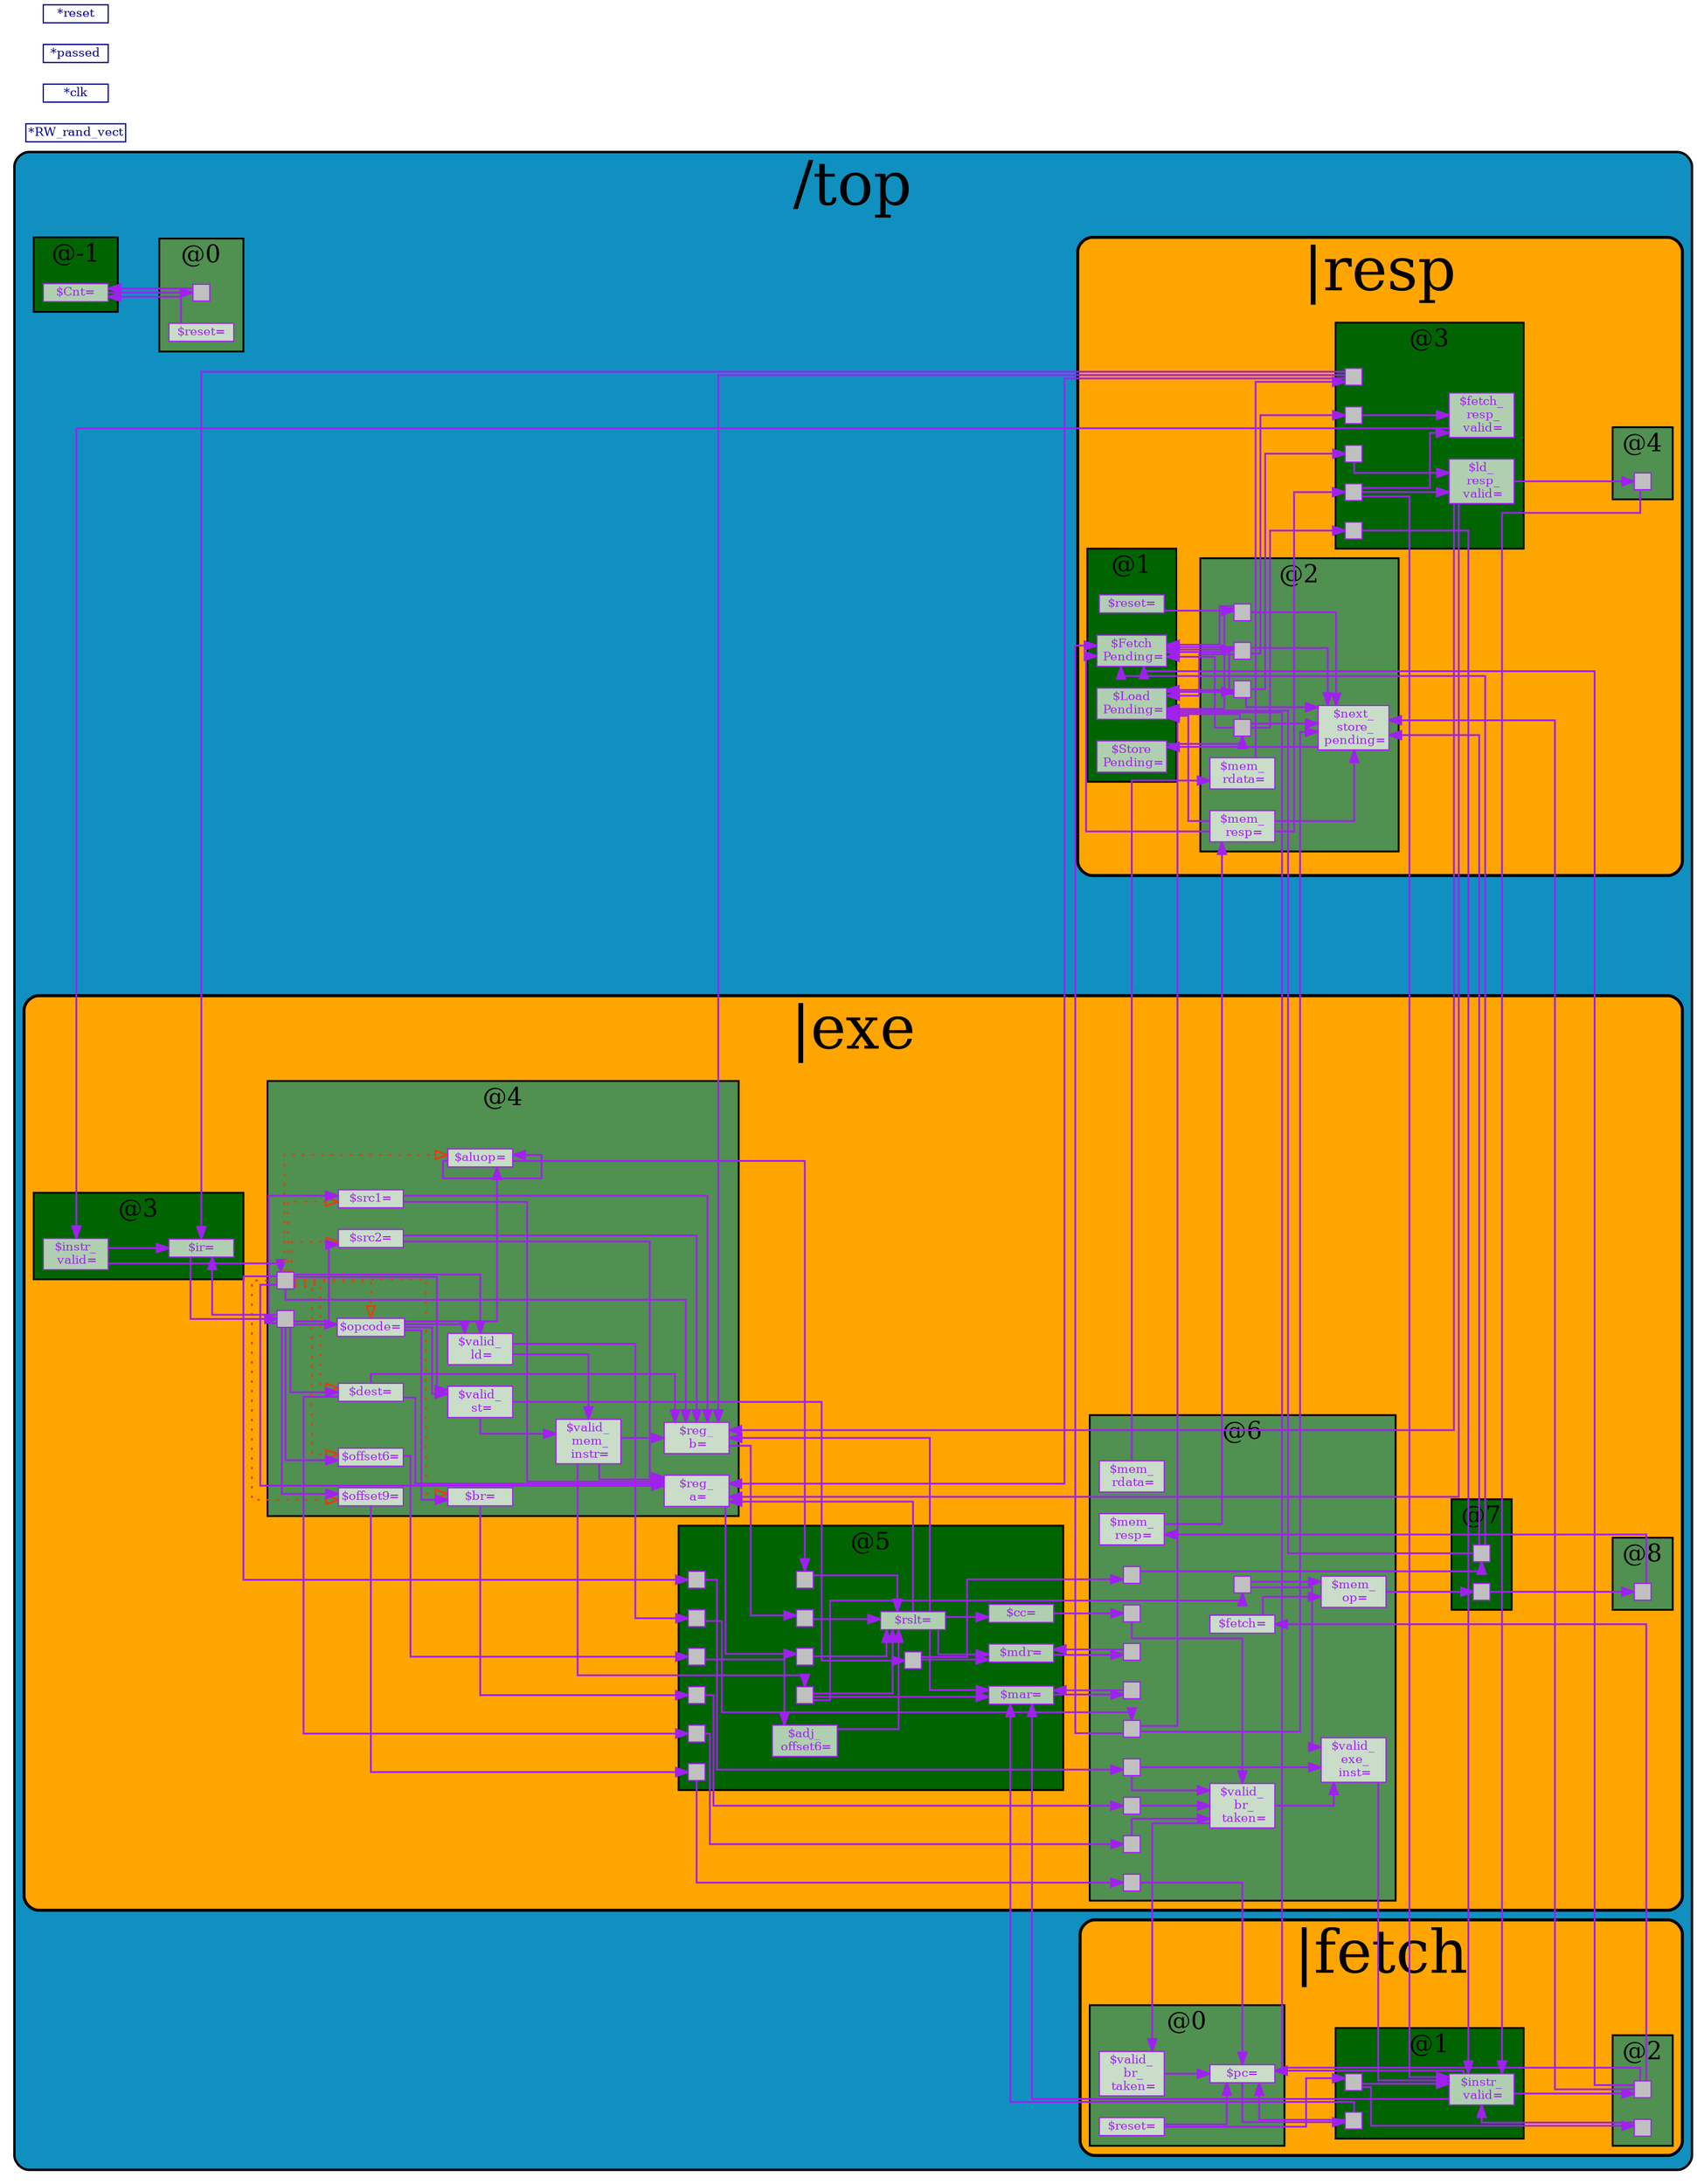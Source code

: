// Generated by SandPiper(TM) 1.9-2018/02/11-beta from Redwood EDA.
// (Installed here: /home/devel/SandPiper_1.9-2018_02_11-beta_distro.)
// Redwood EDA does not claim intellectual property rights to this file and provides no warranty regarding its correctness or quality.


// Transaction Flow Graph:

strict digraph "top.tlv" {
   graph [layout = dot, rankdir = "LR", outputorder = edgesfirst, splines = ortho];
   node [layer = 4, shape = star, height = 0.02, style = filled, fontsize = 10, fontcolor = "purple", color = "purple", fillcolor = "#ffffffb0", penwidth = 1.0, margin = "0.03,0.03"];
   edge [layer = 3, weight = 4, penwidth = 1.5, color = "purple", fontcolor = "#00D000", labelfontcolor = "purple"];
   subgraph "cluster." {
      fillcolor = "#1090c0"
      style = "filled,rounded"
      penwidth = 2.0
      fontsize = 50
      tooltip = "/top"
      id = "id0{logical_entity=#Q##Q#}"
      label = "/top"
      subgraph "cluster.stage-1" {
         "$Cnt@-1" [fillcolor = "#ffffffb0", shape = box, label = "$Cnt=", id = "id1{logical_entity=#Q#$Cnt#Q#}", tooltip = "$Cnt[15:0] <= $reset ? 16'b0 :
                               $Cnt + 16'b1;"];
      }
      subgraph "cluster.stage0" {
         "$Cnt@0" [label = "", shape = box, fixedsize = true, width = 0.2, height = 0.2, penwidth = 1.0, shape = box, fillcolor = grey];
      }
      subgraph "cluster.stage0" {
         "$reset@0" [fillcolor = "#ffffffb0", shape = box, label = "$reset=", id = "id5{logical_entity=#Q#$reset#Q#}", tooltip = "$reset = *reset;"];
      }
      subgraph "cluster.stage-1" {
         style = "filled"
         fontsize = 20
         penwidth = 1.5
         label = "@-1"
         id = "id6{logical_entity=#Q#|none@-2#Q#}"
         tooltip = "@-1"
         fillcolor = "darkgreen"
      }
      subgraph "cluster.stage0" {
         style = "filled"
         fontsize = 20
         penwidth = 1.5
         label = "@0"
         id = "id7{logical_entity=#Q#|none@0#Q#}"
         tooltip = "@0"
         fillcolor = "#509050"
      }
      subgraph "cluster.|exe" {
         fillcolor = "orange"
         style = "filled,rounded"
         penwidth = 2.5
         fontsize = 50
         tooltip = "|exe"
         id = "id8{logical_entity=#Q#|exe#Q#}"
         label = "|exe"
         subgraph "cluster.stage5" {
            "|exe$adj_offset6@5" [fillcolor = "#ffffffb0", shape = box, label = "$adj_\n offset6=", id = "id9{logical_entity=#Q#|exe$adj_offset6#Q#}", tooltip = "$adj_offset6[15:0] = {{10{$offset6[5]}}, $offset6};"];
         }
         subgraph "cluster.stage4" {
            "|exe$aluop@4" [fillcolor = "#ffffffb0", shape = box, label = "$aluop=", id = "id12{logical_entity=#Q#|exe$aluop#Q#}", tooltip = "\\always_comb
               casez($opcode)
                  op_add:  $$aluop[3:0] = alu_add;
                  op_and:  $aluop = alu_and;
                  op_not:  $aluop = alu_not;
                  default: $aluop = 'x;
               endcase"];
         }
         subgraph "cluster.stage5" {
            "|exe$aluop@5" [label = "", shape = box, fixedsize = true, width = 0.2, height = 0.2, penwidth = 1.0, shape = box, fillcolor = grey];
         }
         subgraph "cluster.stage4" {
            "|exe$br@4" [fillcolor = "#ffffffb0", shape = box, label = "$br=", id = "id19{logical_entity=#Q#|exe$br#Q#}", tooltip = "$br = $opcode == op_br;"];
         }
         subgraph "cluster.stage5" {
            "|exe$br@5" [label = "", shape = box, fixedsize = true, width = 0.2, height = 0.2, penwidth = 1.0, shape = box, fillcolor = grey];
         }
         subgraph "cluster.stage6" {
            "|exe$br@6" [label = "", shape = box, fixedsize = true, width = 0.2, height = 0.2, penwidth = 1.0, shape = box, fillcolor = grey];
         }
         subgraph "cluster.stage5" {
            "|exe$cc@5" [fillcolor = "#ffffffb0", shape = box, label = "$cc=", id = "id24{logical_entity=#Q#|exe$cc#Q#}", tooltip = "$cc[2:0] = {$rslt[15], $rslt == 16'b0, | $rslt[14:0]};"];
         }
         subgraph "cluster.stage6" {
            "|exe$cc@6" [label = "", shape = box, fixedsize = true, width = 0.2, height = 0.2, penwidth = 1.0, shape = box, fillcolor = grey];
         }
         subgraph "cluster.stage4" {
            "|exe$dest@4" [fillcolor = "#ffffffb0", shape = box, label = "$dest=", id = "id29{logical_entity=#Q#|exe$dest#Q#}", tooltip = "$dest[2:0]    = $ir[11:9];"];
         }
         subgraph "cluster.stage5" {
            "|exe$dest@5" [label = "", shape = box, fixedsize = true, width = 0.2, height = 0.2, penwidth = 1.0, shape = box, fillcolor = grey];
         }
         subgraph "cluster.stage6" {
            "|exe$dest@6" [label = "", shape = box, fixedsize = true, width = 0.2, height = 0.2, penwidth = 1.0, shape = box, fillcolor = grey];
         }
         subgraph "cluster.stage6" {
            "|exe$fetch@6" [fillcolor = "#ffffffb0", shape = box, label = "$fetch=", id = "id34{logical_entity=#Q#|exe$fetch#Q#}", tooltip = "$fetch = /top|fetch<<4$instr_valid;"];
         }
         subgraph "cluster.stage3" {
            "|exe$instr_valid@3" [fillcolor = "#ffffffb0", shape = box, label = "$instr_\n valid=", id = "id36{logical_entity=#Q#|exe$instr_valid#Q#}", tooltip = "$instr_valid      = /top|resp<>0$fetch_resp_valid;"];
         }
         subgraph "cluster.stage4" {
            "|exe$instr_valid@4" [label = "", shape = box, fixedsize = true, width = 0.2, height = 0.2, penwidth = 1.0, shape = box, fillcolor = grey];
         }
         subgraph "cluster.stage5" {
            "|exe$instr_valid@5" [label = "", shape = box, fixedsize = true, width = 0.2, height = 0.2, penwidth = 1.0, shape = box, fillcolor = grey];
         }
         subgraph "cluster.stage6" {
            "|exe$instr_valid@6" [label = "", shape = box, fixedsize = true, width = 0.2, height = 0.2, penwidth = 1.0, shape = box, fillcolor = grey];
         }
         subgraph "cluster.stage3" {
            "|exe$ir@3" [fillcolor = "#ffffffb0", shape = box, label = "$ir=", id = "id41{logical_entity=#Q#|exe$ir#Q#}", tooltip = "$ir[15:0] = $instr_valid ? /top|resp<>0$mem_rdata :
                                    $RETAIN;"];
         }
         subgraph "cluster.stage4" {
            "|exe$ir@4" [label = "", shape = box, fixedsize = true, width = 0.2, height = 0.2, penwidth = 1.0, shape = box, fillcolor = grey];
         }
         subgraph "cluster.stage5" {
            "|exe$mar@5" [fillcolor = "#ffffffb0", shape = box, label = "$mar=", id = "id46{logical_entity=#Q#|exe$mar#Q#}", tooltip = "$mar[15:0] =
            $valid_mem_instr          ? $rslt :             // ld/st
            /top|fetch<<4$instr_valid ? /top|fetch<<4$pc :  // instruction load
                                        $RETAIN;"];
         }
         subgraph "cluster.stage6" {
            "|exe$mar@6" [label = "", shape = box, fixedsize = true, width = 0.2, height = 0.2, penwidth = 1.0, shape = box, fillcolor = grey];
         }
         subgraph "cluster.stage5" {
            "|exe$mdr@5" [fillcolor = "#ffffffb0", shape = box, label = "$mdr=", id = "id53{logical_entity=#Q#|exe$mdr#Q#}", tooltip = "$mdr[15:0] =
            $valid_st     ? $rslt :     // st
                            $RETAIN;"];
         }
         subgraph "cluster.stage6" {
            "|exe$mdr@6" [label = "", shape = box, fixedsize = true, width = 0.2, height = 0.2, penwidth = 1.0, shape = box, fillcolor = grey];
         }
         subgraph "cluster.stage6" {
            "|exe$mem_op@6" [fillcolor = "#ffffffb0", shape = box, label = "$mem_\n op=", id = "id58{logical_entity=#Q#|exe$mem_op#Q#}", tooltip = "$mem_op = $valid_mem_instr || $fetch;"];
         }
         subgraph "cluster.stage7" {
            "|exe$mem_op@7" [label = "", shape = box, fixedsize = true, width = 0.2, height = 0.2, penwidth = 1.0, shape = box, fillcolor = grey];
         }
         subgraph "cluster.stage8" {
            "|exe$mem_op@8" [label = "", shape = box, fixedsize = true, width = 0.2, height = 0.2, penwidth = 1.0, shape = box, fillcolor = grey];
         }
         subgraph "cluster.stage6" {
            "|exe$mem_rdata@6" [fillcolor = "#ffffffb0", shape = box, label = "$mem_\n rdata=", id = "id63{logical_entity=#Q#|exe$mem_rdata#Q#}", tooltip = "$mem_rdata[15:0] = *RW_rand_vect[(0 + (0)) % 257 +: 16];"];
         }
         subgraph "cluster.stage6" {
            "|exe$mem_resp@6" [fillcolor = "#ffffffb0", shape = box, label = "$mem_\n resp=", id = "id64{logical_entity=#Q#|exe$mem_resp#Q#}", tooltip = "$mem_resp = >>2$mem_op;"];
         }
         subgraph "cluster.stage4" {
            "|exe$offset6@4" [fillcolor = "#ffffffb0", shape = box, label = "$offset6=", id = "id66{logical_entity=#Q#|exe$offset6#Q#}", tooltip = "$offset6[5:0] = $ir[5:0];"];
         }
         subgraph "cluster.stage5" {
            "|exe$offset6@5" [label = "", shape = box, fixedsize = true, width = 0.2, height = 0.2, penwidth = 1.0, shape = box, fillcolor = grey];
         }
         subgraph "cluster.stage4" {
            "|exe$offset9@4" [fillcolor = "#ffffffb0", shape = box, label = "$offset9=", id = "id70{logical_entity=#Q#|exe$offset9#Q#}", tooltip = "$offset9[8:0] = $ir[8:0];"];
         }
         subgraph "cluster.stage5" {
            "|exe$offset9@5" [label = "", shape = box, fixedsize = true, width = 0.2, height = 0.2, penwidth = 1.0, shape = box, fillcolor = grey];
         }
         subgraph "cluster.stage6" {
            "|exe$offset9@6" [label = "", shape = box, fixedsize = true, width = 0.2, height = 0.2, penwidth = 1.0, shape = box, fillcolor = grey];
         }
         subgraph "cluster.stage4" {
            "|exe$opcode@4" [fillcolor = "#ffffffb0", shape = box, label = "$opcode=", id = "id75{logical_entity=#Q#|exe$opcode#Q#}", tooltip = "$opcode[3:0]  = $ir[15:12];"];
         }
         subgraph "cluster.stage4" {
            "|exe$reg_a@4" [fillcolor = "#ffffffb0", shape = box, label = "$reg_\n a=", id = "id78{logical_entity=#Q#|exe$reg_a#Q#}", tooltip = "regfile rf(.clk(*clk),
                    .load(/top|resp<<1$ld_resp_valid),
                    .in(($instr_valid && ! $valid_mem_instr)
                              ? >>1$rslt :
                                /top|resp<<1$mem_rdata),
                    .src_a($src1),
                    .src_b($src2),
                    .dest($dest),
                    .reg_a($$reg_a[15:0]),
                    .reg_b($$reg_b[15:0]));"];
         }
         subgraph "cluster.stage5" {
            "|exe$reg_a@5" [label = "", shape = box, fixedsize = true, width = 0.2, height = 0.2, penwidth = 1.0, shape = box, fillcolor = grey];
         }
         subgraph "cluster.stage4" {
            "|exe$reg_b@4" [fillcolor = "#ffffffb0", shape = box, label = "$reg_\n b=", id = "id88{logical_entity=#Q#|exe$reg_b#Q#}", tooltip = "regfile rf(.clk(*clk),
                    .load(/top|resp<<1$ld_resp_valid),
                    .in(($instr_valid && ! $valid_mem_instr)
                              ? >>1$rslt :
                                /top|resp<<1$mem_rdata),
                    .src_a($src1),
                    .src_b($src2),
                    .dest($dest),
                    .reg_a($$reg_a[15:0]),
                    .reg_b($$reg_b[15:0]));"];
         }
         subgraph "cluster.stage5" {
            "|exe$reg_b@5" [label = "", shape = box, fixedsize = true, width = 0.2, height = 0.2, penwidth = 1.0, shape = box, fillcolor = grey];
         }
         subgraph "cluster.stage5" {
            "|exe$rslt@5" [fillcolor = "#ffffffb0", shape = box, label = "$rslt=", id = "id98{logical_entity=#Q#|exe$rslt#Q#}", tooltip = "alu alu(.aluop($aluop),
                 .a($reg_a),
                 .b($valid_mem_instr ? $adj_offset6 : $reg_b),
                 .f($$rslt[15:0]));"];
         }
         subgraph "cluster.stage4" {
            "|exe$src1@4" [fillcolor = "#ffffffb0", shape = box, label = "$src1=", id = "id104{logical_entity=#Q#|exe$src1#Q#}", tooltip = "$src1[2:0]    = $ir[8:6];"];
         }
         subgraph "cluster.stage4" {
            "|exe$src2@4" [fillcolor = "#ffffffb0", shape = box, label = "$src2=", id = "id107{logical_entity=#Q#|exe$src2#Q#}", tooltip = "$src2[2:0]    = $ir[2:0];"];
         }
         subgraph "cluster.stage6" {
            "|exe$valid_br_taken@6" [fillcolor = "#ffffffb0", shape = box, label = "$valid_\n br_\n taken=", id = "id110{logical_entity=#Q#|exe$valid_br_taken#Q#}", tooltip = "$valid_br_taken = $instr_valid && $br &&
                           $cc == $dest;"];
         }
         subgraph "cluster.stage6" {
            "|exe$valid_exe_inst@6" [fillcolor = "#ffffffb0", shape = box, label = "$valid_\n exe_\n inst=", id = "id115{logical_entity=#Q#|exe$valid_exe_inst#Q#}", tooltip = "$valid_exe_inst = $instr_valid && !($valid_mem_instr || $valid_br_taken);"];
         }
         subgraph "cluster.stage4" {
            "|exe$valid_ld@4" [fillcolor = "#ffffffb0", shape = box, label = "$valid_\n ld=", id = "id119{logical_entity=#Q#|exe$valid_ld#Q#}", tooltip = "$valid_ld = $instr_valid && $opcode == op_ldr;"];
         }
         subgraph "cluster.stage5" {
            "|exe$valid_ld@5" [label = "", shape = box, fixedsize = true, width = 0.2, height = 0.2, penwidth = 1.0, shape = box, fillcolor = grey];
         }
         subgraph "cluster.stage6" {
            "|exe$valid_ld@6" [label = "", shape = box, fixedsize = true, width = 0.2, height = 0.2, penwidth = 1.0, shape = box, fillcolor = grey];
         }
         subgraph "cluster.stage4" {
            "|exe$valid_mem_instr@4" [fillcolor = "#ffffffb0", shape = box, label = "$valid_\n mem_\n instr=", id = "id124{logical_entity=#Q#|exe$valid_mem_instr#Q#}", tooltip = "$valid_mem_instr = $valid_ld || $valid_st;"];
         }
         subgraph "cluster.stage5" {
            "|exe$valid_mem_instr@5" [label = "", shape = box, fixedsize = true, width = 0.2, height = 0.2, penwidth = 1.0, shape = box, fillcolor = grey];
         }
         subgraph "cluster.stage6" {
            "|exe$valid_mem_instr@6" [label = "", shape = box, fixedsize = true, width = 0.2, height = 0.2, penwidth = 1.0, shape = box, fillcolor = grey];
         }
         subgraph "cluster.stage4" {
            "|exe$valid_st@4" [fillcolor = "#ffffffb0", shape = box, label = "$valid_\n st=", id = "id129{logical_entity=#Q#|exe$valid_st#Q#}", tooltip = "$valid_st = $instr_valid && $opcode == op_str;"];
         }
         subgraph "cluster.stage5" {
            "|exe$valid_st@5" [label = "", shape = box, fixedsize = true, width = 0.2, height = 0.2, penwidth = 1.0, shape = box, fillcolor = grey];
         }
         subgraph "cluster.stage6" {
            "|exe$valid_st@6" [label = "", shape = box, fixedsize = true, width = 0.2, height = 0.2, penwidth = 1.0, shape = box, fillcolor = grey];
         }
         subgraph "cluster.stage7" {
            "|exe$valid_st@7" [label = "", shape = box, fixedsize = true, width = 0.2, height = 0.2, penwidth = 1.0, shape = box, fillcolor = grey];
         }
         subgraph "cluster.stage3" {
            style = "filled"
            fontsize = 20
            penwidth = 1.5
            label = "@3"
            id = "id135{logical_entity=#Q#|exe@6#Q#}"
            tooltip = "|exe@3"
            fillcolor = "darkgreen"
         }
         subgraph "cluster.stage4" {
            style = "filled"
            fontsize = 20
            penwidth = 1.5
            label = "@4"
            id = "id136{logical_entity=#Q#|exe@8#Q#}"
            tooltip = "|exe@4"
            fillcolor = "#509050"
         }
         subgraph "cluster.stage5" {
            style = "filled"
            fontsize = 20
            penwidth = 1.5
            label = "@5"
            id = "id137{logical_entity=#Q#|exe@10#Q#}"
            tooltip = "|exe@5"
            fillcolor = "darkgreen"
         }
         subgraph "cluster.stage6" {
            style = "filled"
            fontsize = 20
            penwidth = 1.5
            label = "@6"
            id = "id138{logical_entity=#Q#|exe@12#Q#}"
            tooltip = "|exe@6"
            fillcolor = "#509050"
         }
         subgraph "cluster.stage7" {
            style = "filled"
            fontsize = 20
            penwidth = 1.5
            label = "@7"
            id = "id139{logical_entity=#Q#|exe@14#Q#}"
            tooltip = "|exe@7"
            fillcolor = "darkgreen"
         }
         subgraph "cluster.stage8" {
            style = "filled"
            fontsize = 20
            penwidth = 1.5
            label = "@8"
            id = "id140{logical_entity=#Q#|exe@16#Q#}"
            tooltip = "|exe@8"
            fillcolor = "#509050"
         }
      }
      subgraph "cluster.|fetch" {
         fillcolor = "orange"
         style = "filled,rounded"
         penwidth = 2.5
         fontsize = 50
         tooltip = "|fetch"
         id = "id141{logical_entity=#Q#|fetch#Q#}"
         label = "|fetch"
         subgraph "cluster.stage1" {
            "|fetch$instr_valid@1" [fillcolor = "#ffffffb0", shape = box, label = "$instr_\n valid=", id = "id142{logical_entity=#Q#|fetch$instr_valid#Q#}", tooltip = "$instr_valid =
            // first instruction
            (>>1$reset && ! $reset) ||
            // store
            (/top|resp>>2$mem_resp && /top|resp>>2$StorePending) ||  // /top|resp>>2$st_resp_valid, but better timing.
            // load
            /top|resp>>3$ld_resp_valid ||
            // else (alu, branch not-taken)
            /top|exe>>5$valid_exe_inst;"];
         }
         subgraph "cluster.stage2" {
            "|fetch$instr_valid@2" [label = "", shape = box, fixedsize = true, width = 0.2, height = 0.2, penwidth = 1.0, shape = box, fillcolor = grey];
         }
         subgraph "cluster.stage0" {
            "|fetch$pc@0" [fillcolor = "#ffffffb0", shape = box, label = "$pc=", id = "id150{logical_entity=#Q#|fetch$pc#Q#}", tooltip = "$pc[15:0] =
            $reset ? 16'b0 :
            ($valid_br_taken && >>1$instr_valid)
               ? // Add to PC (increment or branch).
                 >>1$pc +
                    (>>1$instr_valid
                       ? // increment
                         16'd2
                       : // branch
                         {{7{/top|exe>>6$offset9[8]}},  // sign ext
                          /top|exe>>6$offset9})         // branch target
               : $RETAIN;"];
         }
         subgraph "cluster.stage1" {
            "|fetch$pc@1" [label = "", shape = box, fixedsize = true, width = 0.2, height = 0.2, penwidth = 1.0, shape = box, fillcolor = grey];
         }
         subgraph "cluster.stage0" {
            "|fetch$reset@0" [fillcolor = "#ffffffb0", shape = box, label = "$reset=", id = "id160{logical_entity=#Q#|fetch$reset#Q#}", tooltip = "$reset = *reset;"];
         }
         subgraph "cluster.stage1" {
            "|fetch$reset@1" [label = "", shape = box, fixedsize = true, width = 0.2, height = 0.2, penwidth = 1.0, shape = box, fillcolor = grey];
         }
         subgraph "cluster.stage2" {
            "|fetch$reset@2" [label = "", shape = box, fixedsize = true, width = 0.2, height = 0.2, penwidth = 1.0, shape = box, fillcolor = grey];
         }
         subgraph "cluster.stage0" {
            "|fetch$valid_br_taken@0" [fillcolor = "#ffffffb0", shape = box, label = "$valid_\n br_\n taken=", id = "id163{logical_entity=#Q#|fetch$valid_br_taken#Q#}", tooltip = "$valid_br_taken = /top|exe>>6$valid_br_taken;"];
         }
         subgraph "cluster.stage0" {
            style = "filled"
            fontsize = 20
            penwidth = 1.5
            label = "@0"
            id = "id165{logical_entity=#Q#|fetch@0#Q#}"
            tooltip = "|fetch@0"
            fillcolor = "#509050"
         }
         subgraph "cluster.stage1" {
            style = "filled"
            fontsize = 20
            penwidth = 1.5
            label = "@1"
            id = "id166{logical_entity=#Q#|fetch@2#Q#}"
            tooltip = "|fetch@1"
            fillcolor = "darkgreen"
         }
         subgraph "cluster.stage2" {
            style = "filled"
            fontsize = 20
            penwidth = 1.5
            label = "@2"
            id = "id167{logical_entity=#Q#|fetch@4#Q#}"
            tooltip = "|fetch@2"
            fillcolor = "#509050"
         }
      }
      subgraph "cluster.|none" {
         fillcolor = "orange"
         style = "filled,rounded"
         penwidth = 2.5
         fontsize = 50
         tooltip = "|none"
         id = "id168{logical_entity=#Q#|none#Q#}"
         label = "|none"
      }
      subgraph "cluster.|resp" {
         fillcolor = "orange"
         style = "filled,rounded"
         penwidth = 2.5
         fontsize = 50
         tooltip = "|resp"
         id = "id169{logical_entity=#Q#|resp#Q#}"
         label = "|resp"
         subgraph "cluster.stage1" {
            "|resp$FetchPending@1" [fillcolor = "#ffffffb0", shape = box, label = "$Fetch\n Pending=", id = "id170{logical_entity=#Q#|resp$FetchPending#Q#}", tooltip = "{<<1$FetchPending,
          <<1$LoadPending,
          $next_store_pending} =
            $reset || $mem_resp        ? 3'b000 :
            /top|fetch<>0$instr_valid  ? 3'b100 :
            /top|exe>>4$valid_ld       ? 3'b010 :
            /top|exe>>5$valid_st       ? 3'b001 :
                                         {$FetchPending, $LoadPending, $StorePending};"];
         }
         subgraph "cluster.stage2" {
            "|resp$FetchPending@2" [label = "", shape = box, fixedsize = true, width = 0.2, height = 0.2, penwidth = 1.0, shape = box, fillcolor = grey];
         }
         subgraph "cluster.stage3" {
            "|resp$FetchPending@3" [label = "", shape = box, fixedsize = true, width = 0.2, height = 0.2, penwidth = 1.0, shape = box, fillcolor = grey];
         }
         subgraph "cluster.stage1" {
            "|resp$LoadPending@1" [fillcolor = "#ffffffb0", shape = box, label = "$Load\n Pending=", id = "id181{logical_entity=#Q#|resp$LoadPending#Q#}", tooltip = "{<<1$FetchPending,
          <<1$LoadPending,
          $next_store_pending} =
            $reset || $mem_resp        ? 3'b000 :
            /top|fetch<>0$instr_valid  ? 3'b100 :
            /top|exe>>4$valid_ld       ? 3'b010 :
            /top|exe>>5$valid_st       ? 3'b001 :
                                         {$FetchPending, $LoadPending, $StorePending};"];
         }
         subgraph "cluster.stage2" {
            "|resp$LoadPending@2" [label = "", shape = box, fixedsize = true, width = 0.2, height = 0.2, penwidth = 1.0, shape = box, fillcolor = grey];
         }
         subgraph "cluster.stage3" {
            "|resp$LoadPending@3" [label = "", shape = box, fixedsize = true, width = 0.2, height = 0.2, penwidth = 1.0, shape = box, fillcolor = grey];
         }
         subgraph "cluster.stage1" {
            "|resp$StorePending@1" [fillcolor = "#ffffffb0", shape = box, label = "$Store\n Pending=", id = "id192{logical_entity=#Q#|resp$StorePending#Q#}", tooltip = "<<1$StorePending = $next_store_pending;"];
         }
         subgraph "cluster.stage2" {
            "|resp$StorePending@2" [label = "", shape = box, fixedsize = true, width = 0.2, height = 0.2, penwidth = 1.0, shape = box, fillcolor = grey];
         }
         subgraph "cluster.stage3" {
            "|resp$StorePending@3" [label = "", shape = box, fixedsize = true, width = 0.2, height = 0.2, penwidth = 1.0, shape = box, fillcolor = grey];
         }
         subgraph "cluster.stage3" {
            "|resp$fetch_resp_valid@3" [fillcolor = "#ffffffb0", shape = box, label = "$fetch_\n resp_\n valid=", id = "id196{logical_entity=#Q#|resp$fetch_resp_valid#Q#}", tooltip = "$fetch_resp_valid = $mem_resp && $FetchPending;"];
         }
         subgraph "cluster.stage3" {
            "|resp$ld_resp_valid@3" [fillcolor = "#ffffffb0", shape = box, label = "$ld_\n resp_\n valid=", id = "id199{logical_entity=#Q#|resp$ld_resp_valid#Q#}", tooltip = "$ld_resp_valid    = $mem_resp && $LoadPending;"];
         }
         subgraph "cluster.stage4" {
            "|resp$ld_resp_valid@4" [label = "", shape = box, fixedsize = true, width = 0.2, height = 0.2, penwidth = 1.0, shape = box, fillcolor = grey];
         }
         subgraph "cluster.stage2" {
            "|resp$mem_rdata@2" [fillcolor = "#ffffffb0", shape = box, label = "$mem_\n rdata=", id = "id203{logical_entity=#Q#|resp$mem_rdata#Q#}", tooltip = "$mem_rdata[15:0] = /top|exe>>4$mem_rdata;"];
         }
         subgraph "cluster.stage3" {
            "|resp$mem_rdata@3" [label = "", shape = box, fixedsize = true, width = 0.2, height = 0.2, penwidth = 1.0, shape = box, fillcolor = grey];
         }
         subgraph "cluster.stage2" {
            "|resp$mem_resp@2" [fillcolor = "#ffffffb0", shape = box, label = "$mem_\n resp=", id = "id206{logical_entity=#Q#|resp$mem_resp#Q#}", tooltip = "$mem_resp = /top|exe>>4$mem_resp;"];
         }
         subgraph "cluster.stage3" {
            "|resp$mem_resp@3" [label = "", shape = box, fixedsize = true, width = 0.2, height = 0.2, penwidth = 1.0, shape = box, fillcolor = grey];
         }
         subgraph "cluster.stage2" {
            "|resp$next_store_pending@2" [fillcolor = "#ffffffb0", shape = box, label = "$next_\n store_\n pending=", id = "id209{logical_entity=#Q#|resp$next_store_pending#Q#}", tooltip = "{<<1$FetchPending,
          <<1$LoadPending,
          $next_store_pending} =
            $reset || $mem_resp        ? 3'b000 :
            /top|fetch<>0$instr_valid  ? 3'b100 :
            /top|exe>>4$valid_ld       ? 3'b010 :
            /top|exe>>5$valid_st       ? 3'b001 :
                                         {$FetchPending, $LoadPending, $StorePending};"];
         }
         subgraph "cluster.stage1" {
            "|resp$reset@1" [fillcolor = "#ffffffb0", shape = box, label = "$reset=", id = "id218{logical_entity=#Q#|resp$reset#Q#}", tooltip = "$reset = *reset;"];
         }
         subgraph "cluster.stage2" {
            "|resp$reset@2" [label = "", shape = box, fixedsize = true, width = 0.2, height = 0.2, penwidth = 1.0, shape = box, fillcolor = grey];
         }
         subgraph "cluster.stage1" {
            style = "filled"
            fontsize = 20
            penwidth = 1.5
            label = "@1"
            id = "id220{logical_entity=#Q#|resp@2#Q#}"
            tooltip = "|resp@1"
            fillcolor = "darkgreen"
         }
         subgraph "cluster.stage2" {
            style = "filled"
            fontsize = 20
            penwidth = 1.5
            label = "@2"
            id = "id221{logical_entity=#Q#|resp@4#Q#}"
            tooltip = "|resp@2"
            fillcolor = "#509050"
         }
         subgraph "cluster.stage3" {
            style = "filled"
            fontsize = 20
            penwidth = 1.5
            label = "@3"
            id = "id222{logical_entity=#Q#|resp@6#Q#}"
            tooltip = "|resp@3"
            fillcolor = "darkgreen"
         }
         subgraph "cluster.stage4" {
            style = "filled"
            fontsize = 20
            penwidth = 1.5
            label = "@4"
            id = "id223{logical_entity=#Q#|resp@8#Q#}"
            tooltip = "|resp@4"
            fillcolor = "#509050"
         }
      }
   }

"*RW_rand_vect" [shape = box, color = "#00008b", fontcolor = "#00008b", fillcolor = white];
"*clk" [shape = box, color = "#00008b", fontcolor = "#00008b", fillcolor = white];
"*passed" [shape = box, color = "#00008b", fontcolor = "#00008b", fillcolor = white];
"*reset" [shape = box, color = "#00008b", fontcolor = "#00008b", fillcolor = white];

"$Cnt@-1" -> "$Cnt@0" [id = "id2{logical_entity=#Q#$Cnt#Q#}", weight = 10]
"$reset@0" -> "$Cnt@-1" [id = "id3{logical_entity=#Q#$reset#Q#}", weight = 1, tooltip = "$reset"]
"$Cnt@0" -> "$Cnt@-1" [id = "id4{logical_entity=#Q#$Cnt#Q#}", weight = 1, tooltip = "$Cnt"]
"|exe$offset6@5" -> "|exe$adj_offset6@5" [id = "id10{logical_entity=#Q#|exe$offset6#Q#}", weight = 2, tooltip = "|exe$offset6"]
"|exe$offset6@5" -> "|exe$adj_offset6@5" [id = "id11{logical_entity=#Q#|exe$offset6#Q#}", weight = 2, tooltip = "|exe$offset6"]
"|exe$aluop@4" -> "|exe$aluop@5" [id = "id13{logical_entity=#Q#|exe$aluop#Q#}", weight = 10]
"|exe$opcode@4" -> "|exe$aluop@4" [id = "id14{logical_entity=#Q#|exe$opcode#Q#}", weight = 2, tooltip = "|exe$opcode"]
"|exe$aluop@4" -> "|exe$aluop@4" [id = "id15{logical_entity=#Q#|exe$aluop#Q#}", weight = 2, tooltip = "|exe$aluop"]
"|exe$aluop@4" -> "|exe$aluop@4" [id = "id16{logical_entity=#Q#|exe$aluop#Q#}", weight = 2, tooltip = "|exe$aluop"]
"|exe$aluop@4" -> "|exe$aluop@4" [id = "id17{logical_entity=#Q#|exe$aluop#Q#}", weight = 2, tooltip = "|exe$aluop"]
"|exe$instr_valid@4" -> "|exe$aluop@4" [id = "id18{logical_entity=#Q#|exe$instr_valid#Q#}", style = dotted, color = "#E04010", arrowhead = empty, tooltip = "|exe$instr_valid"]
"|exe$br@4" -> "|exe$br@5" [id = "id20{logical_entity=#Q#|exe$br#Q#}", weight = 10]
"|exe$br@5" -> "|exe$br@6" [id = "id21{logical_entity=#Q#|exe$br#Q#}", weight = 10]
"|exe$opcode@4" -> "|exe$br@4" [id = "id22{logical_entity=#Q#|exe$opcode#Q#}", weight = 2, tooltip = "|exe$opcode"]
"|exe$instr_valid@4" -> "|exe$br@4" [id = "id23{logical_entity=#Q#|exe$instr_valid#Q#}", style = dotted, color = "#E04010", arrowhead = empty, tooltip = "|exe$instr_valid"]
"|exe$cc@5" -> "|exe$cc@6" [id = "id25{logical_entity=#Q#|exe$cc#Q#}", weight = 10]
"|exe$rslt@5" -> "|exe$cc@5" [id = "id26{logical_entity=#Q#|exe$rslt#Q#}", weight = 2, tooltip = "|exe$rslt"]
"|exe$rslt@5" -> "|exe$cc@5" [id = "id27{logical_entity=#Q#|exe$rslt#Q#}", weight = 2, tooltip = "|exe$rslt"]
"|exe$rslt@5" -> "|exe$cc@5" [id = "id28{logical_entity=#Q#|exe$rslt#Q#}", weight = 2, tooltip = "|exe$rslt"]
"|exe$dest@4" -> "|exe$dest@5" [id = "id30{logical_entity=#Q#|exe$dest#Q#}", weight = 10]
"|exe$dest@5" -> "|exe$dest@6" [id = "id31{logical_entity=#Q#|exe$dest#Q#}", weight = 10]
"|exe$ir@4" -> "|exe$dest@4" [id = "id32{logical_entity=#Q#|exe$ir#Q#}", weight = 2, tooltip = "|exe$ir"]
"|exe$instr_valid@4" -> "|exe$dest@4" [id = "id33{logical_entity=#Q#|exe$instr_valid#Q#}", style = dotted, color = "#E04010", arrowhead = empty, tooltip = "|exe$instr_valid"]
"|fetch$instr_valid@2" -> "|exe$fetch@6" [id = "id35{logical_entity=#Q#|fetch$instr_valid#Q#}", weight = 1, tooltip = "|fetch$instr_valid<<4"]
"|exe$instr_valid@3" -> "|exe$instr_valid@4" [id = "id37{logical_entity=#Q#|exe$instr_valid#Q#}", weight = 10]
"|exe$instr_valid@4" -> "|exe$instr_valid@5" [id = "id38{logical_entity=#Q#|exe$instr_valid#Q#}", weight = 10]
"|exe$instr_valid@5" -> "|exe$instr_valid@6" [id = "id39{logical_entity=#Q#|exe$instr_valid#Q#}", weight = 10]
"|resp$fetch_resp_valid@3" -> "|exe$instr_valid@3" [id = "id40{logical_entity=#Q#|resp$fetch_resp_valid#Q#}", weight = 1, tooltip = "|resp$fetch_resp_valid<>0"]
"|exe$ir@3" -> "|exe$ir@4" [id = "id42{logical_entity=#Q#|exe$ir#Q#}", weight = 10]
"|exe$instr_valid@3" -> "|exe$ir@3" [id = "id43{logical_entity=#Q#|exe$instr_valid#Q#}", weight = 2, tooltip = "|exe$instr_valid"]
"|resp$mem_rdata@3" -> "|exe$ir@3" [id = "id44{logical_entity=#Q#|resp$mem_rdata#Q#}", weight = 1, tooltip = "|resp$mem_rdata<>0"]
"|exe$ir@4" -> "|exe$ir@3" [id = "id45{logical_entity=#Q#|exe$ir#Q#}", weight = 1, tooltip = "|exe$ir"]
"|exe$mar@5" -> "|exe$mar@6" [id = "id47{logical_entity=#Q#|exe$mar#Q#}", weight = 10]
"|exe$valid_mem_instr@5" -> "|exe$mar@5" [id = "id48{logical_entity=#Q#|exe$valid_mem_instr#Q#}", weight = 2, tooltip = "|exe$valid_mem_instr"]
"|exe$rslt@5" -> "|exe$mar@5" [id = "id49{logical_entity=#Q#|exe$rslt#Q#}", weight = 2, tooltip = "|exe$rslt"]
"|fetch$instr_valid@1" -> "|exe$mar@5" [id = "id50{logical_entity=#Q#|fetch$instr_valid#Q#}", weight = 1, tooltip = "|fetch$instr_valid<<4"]
"|fetch$pc@1" -> "|exe$mar@5" [id = "id51{logical_entity=#Q#|fetch$pc#Q#}", weight = 1, tooltip = "|fetch$pc<<4"]
"|exe$mar@6" -> "|exe$mar@5" [id = "id52{logical_entity=#Q#|exe$mar#Q#}", weight = 1, tooltip = "|exe$mar"]
"|exe$mdr@5" -> "|exe$mdr@6" [id = "id54{logical_entity=#Q#|exe$mdr#Q#}", weight = 10]
"|exe$valid_st@5" -> "|exe$mdr@5" [id = "id55{logical_entity=#Q#|exe$valid_st#Q#}", weight = 2, tooltip = "|exe$valid_st"]
"|exe$rslt@5" -> "|exe$mdr@5" [id = "id56{logical_entity=#Q#|exe$rslt#Q#}", weight = 2, tooltip = "|exe$rslt"]
"|exe$mdr@6" -> "|exe$mdr@5" [id = "id57{logical_entity=#Q#|exe$mdr#Q#}", weight = 1, tooltip = "|exe$mdr"]
"|exe$mem_op@6" -> "|exe$mem_op@7" [id = "id59{logical_entity=#Q#|exe$mem_op#Q#}", weight = 10]
"|exe$mem_op@7" -> "|exe$mem_op@8" [id = "id60{logical_entity=#Q#|exe$mem_op#Q#}", weight = 10]
"|exe$valid_mem_instr@6" -> "|exe$mem_op@6" [id = "id61{logical_entity=#Q#|exe$valid_mem_instr#Q#}", weight = 2, tooltip = "|exe$valid_mem_instr"]
"|exe$fetch@6" -> "|exe$mem_op@6" [id = "id62{logical_entity=#Q#|exe$fetch#Q#}", weight = 2, tooltip = "|exe$fetch"]
"|exe$mem_op@8" -> "|exe$mem_resp@6" [id = "id65{logical_entity=#Q#|exe$mem_op#Q#}", weight = 1, tooltip = "|exe$mem_op>>2"]
"|exe$offset6@4" -> "|exe$offset6@5" [id = "id67{logical_entity=#Q#|exe$offset6#Q#}", weight = 10]
"|exe$ir@4" -> "|exe$offset6@4" [id = "id68{logical_entity=#Q#|exe$ir#Q#}", weight = 2, tooltip = "|exe$ir"]
"|exe$instr_valid@4" -> "|exe$offset6@4" [id = "id69{logical_entity=#Q#|exe$instr_valid#Q#}", style = dotted, color = "#E04010", arrowhead = empty, tooltip = "|exe$instr_valid"]
"|exe$offset9@4" -> "|exe$offset9@5" [id = "id71{logical_entity=#Q#|exe$offset9#Q#}", weight = 10]
"|exe$offset9@5" -> "|exe$offset9@6" [id = "id72{logical_entity=#Q#|exe$offset9#Q#}", weight = 10]
"|exe$ir@4" -> "|exe$offset9@4" [id = "id73{logical_entity=#Q#|exe$ir#Q#}", weight = 2, tooltip = "|exe$ir"]
"|exe$instr_valid@4" -> "|exe$offset9@4" [id = "id74{logical_entity=#Q#|exe$instr_valid#Q#}", style = dotted, color = "#E04010", arrowhead = empty, tooltip = "|exe$instr_valid"]
"|exe$ir@4" -> "|exe$opcode@4" [id = "id76{logical_entity=#Q#|exe$ir#Q#}", weight = 2, tooltip = "|exe$ir"]
"|exe$instr_valid@4" -> "|exe$opcode@4" [id = "id77{logical_entity=#Q#|exe$instr_valid#Q#}", style = dotted, color = "#E04010", arrowhead = empty, tooltip = "|exe$instr_valid"]
"|exe$reg_a@4" -> "|exe$reg_a@5" [id = "id79{logical_entity=#Q#|exe$reg_a#Q#}", weight = 10]
"|resp$ld_resp_valid@3" -> "|exe$reg_a@4" [id = "id80{logical_entity=#Q#|resp$ld_resp_valid#Q#}", weight = 1, tooltip = "|resp$ld_resp_valid<<1"]
"|exe$instr_valid@4" -> "|exe$reg_a@4" [id = "id81{logical_entity=#Q#|exe$instr_valid#Q#}", weight = 2, tooltip = "|exe$instr_valid"]
"|exe$valid_mem_instr@4" -> "|exe$reg_a@4" [id = "id82{logical_entity=#Q#|exe$valid_mem_instr#Q#}", weight = 2, tooltip = "|exe$valid_mem_instr"]
"|exe$rslt@5" -> "|exe$reg_a@4" [id = "id83{logical_entity=#Q#|exe$rslt#Q#}", weight = 1, tooltip = "|exe$rslt>>1"]
"|resp$mem_rdata@3" -> "|exe$reg_a@4" [id = "id84{logical_entity=#Q#|resp$mem_rdata#Q#}", weight = 1, tooltip = "|resp$mem_rdata<<1"]
"|exe$src1@4" -> "|exe$reg_a@4" [id = "id85{logical_entity=#Q#|exe$src1#Q#}", weight = 2, tooltip = "|exe$src1"]
"|exe$src2@4" -> "|exe$reg_a@4" [id = "id86{logical_entity=#Q#|exe$src2#Q#}", weight = 2, tooltip = "|exe$src2"]
"|exe$dest@4" -> "|exe$reg_a@4" [id = "id87{logical_entity=#Q#|exe$dest#Q#}", weight = 2, tooltip = "|exe$dest"]
"|exe$reg_b@4" -> "|exe$reg_b@5" [id = "id89{logical_entity=#Q#|exe$reg_b#Q#}", weight = 10]
"|resp$ld_resp_valid@3" -> "|exe$reg_b@4" [id = "id90{logical_entity=#Q#|resp$ld_resp_valid#Q#}", weight = 1, tooltip = "|resp$ld_resp_valid<<1"]
"|exe$instr_valid@4" -> "|exe$reg_b@4" [id = "id91{logical_entity=#Q#|exe$instr_valid#Q#}", weight = 2, tooltip = "|exe$instr_valid"]
"|exe$valid_mem_instr@4" -> "|exe$reg_b@4" [id = "id92{logical_entity=#Q#|exe$valid_mem_instr#Q#}", weight = 2, tooltip = "|exe$valid_mem_instr"]
"|exe$rslt@5" -> "|exe$reg_b@4" [id = "id93{logical_entity=#Q#|exe$rslt#Q#}", weight = 1, tooltip = "|exe$rslt>>1"]
"|resp$mem_rdata@3" -> "|exe$reg_b@4" [id = "id94{logical_entity=#Q#|resp$mem_rdata#Q#}", weight = 1, tooltip = "|resp$mem_rdata<<1"]
"|exe$src1@4" -> "|exe$reg_b@4" [id = "id95{logical_entity=#Q#|exe$src1#Q#}", weight = 2, tooltip = "|exe$src1"]
"|exe$src2@4" -> "|exe$reg_b@4" [id = "id96{logical_entity=#Q#|exe$src2#Q#}", weight = 2, tooltip = "|exe$src2"]
"|exe$dest@4" -> "|exe$reg_b@4" [id = "id97{logical_entity=#Q#|exe$dest#Q#}", weight = 2, tooltip = "|exe$dest"]
"|exe$aluop@5" -> "|exe$rslt@5" [id = "id99{logical_entity=#Q#|exe$aluop#Q#}", weight = 2, tooltip = "|exe$aluop"]
"|exe$reg_a@5" -> "|exe$rslt@5" [id = "id100{logical_entity=#Q#|exe$reg_a#Q#}", weight = 2, tooltip = "|exe$reg_a"]
"|exe$valid_mem_instr@5" -> "|exe$rslt@5" [id = "id101{logical_entity=#Q#|exe$valid_mem_instr#Q#}", weight = 2, tooltip = "|exe$valid_mem_instr"]
"|exe$adj_offset6@5" -> "|exe$rslt@5" [id = "id102{logical_entity=#Q#|exe$adj_offset6#Q#}", weight = 2, tooltip = "|exe$adj_offset6"]
"|exe$reg_b@5" -> "|exe$rslt@5" [id = "id103{logical_entity=#Q#|exe$reg_b#Q#}", weight = 2, tooltip = "|exe$reg_b"]
"|exe$ir@4" -> "|exe$src1@4" [id = "id105{logical_entity=#Q#|exe$ir#Q#}", weight = 2, tooltip = "|exe$ir"]
"|exe$instr_valid@4" -> "|exe$src1@4" [id = "id106{logical_entity=#Q#|exe$instr_valid#Q#}", style = dotted, color = "#E04010", arrowhead = empty, tooltip = "|exe$instr_valid"]
"|exe$ir@4" -> "|exe$src2@4" [id = "id108{logical_entity=#Q#|exe$ir#Q#}", weight = 2, tooltip = "|exe$ir"]
"|exe$instr_valid@4" -> "|exe$src2@4" [id = "id109{logical_entity=#Q#|exe$instr_valid#Q#}", style = dotted, color = "#E04010", arrowhead = empty, tooltip = "|exe$instr_valid"]
"|exe$instr_valid@6" -> "|exe$valid_br_taken@6" [id = "id111{logical_entity=#Q#|exe$instr_valid#Q#}", weight = 2, tooltip = "|exe$instr_valid"]
"|exe$br@6" -> "|exe$valid_br_taken@6" [id = "id112{logical_entity=#Q#|exe$br#Q#}", weight = 2, tooltip = "|exe$br"]
"|exe$cc@6" -> "|exe$valid_br_taken@6" [id = "id113{logical_entity=#Q#|exe$cc#Q#}", weight = 2, tooltip = "|exe$cc"]
"|exe$dest@6" -> "|exe$valid_br_taken@6" [id = "id114{logical_entity=#Q#|exe$dest#Q#}", weight = 2, tooltip = "|exe$dest"]
"|exe$instr_valid@6" -> "|exe$valid_exe_inst@6" [id = "id116{logical_entity=#Q#|exe$instr_valid#Q#}", weight = 2, tooltip = "|exe$instr_valid"]
"|exe$valid_mem_instr@6" -> "|exe$valid_exe_inst@6" [id = "id117{logical_entity=#Q#|exe$valid_mem_instr#Q#}", weight = 2, tooltip = "|exe$valid_mem_instr"]
"|exe$valid_br_taken@6" -> "|exe$valid_exe_inst@6" [id = "id118{logical_entity=#Q#|exe$valid_br_taken#Q#}", weight = 2, tooltip = "|exe$valid_br_taken"]
"|exe$valid_ld@4" -> "|exe$valid_ld@5" [id = "id120{logical_entity=#Q#|exe$valid_ld#Q#}", weight = 10]
"|exe$valid_ld@5" -> "|exe$valid_ld@6" [id = "id121{logical_entity=#Q#|exe$valid_ld#Q#}", weight = 10]
"|exe$instr_valid@4" -> "|exe$valid_ld@4" [id = "id122{logical_entity=#Q#|exe$instr_valid#Q#}", weight = 2, tooltip = "|exe$instr_valid"]
"|exe$opcode@4" -> "|exe$valid_ld@4" [id = "id123{logical_entity=#Q#|exe$opcode#Q#}", weight = 2, tooltip = "|exe$opcode"]
"|exe$valid_mem_instr@4" -> "|exe$valid_mem_instr@5" [id = "id125{logical_entity=#Q#|exe$valid_mem_instr#Q#}", weight = 10]
"|exe$valid_mem_instr@5" -> "|exe$valid_mem_instr@6" [id = "id126{logical_entity=#Q#|exe$valid_mem_instr#Q#}", weight = 10]
"|exe$valid_ld@4" -> "|exe$valid_mem_instr@4" [id = "id127{logical_entity=#Q#|exe$valid_ld#Q#}", weight = 2, tooltip = "|exe$valid_ld"]
"|exe$valid_st@4" -> "|exe$valid_mem_instr@4" [id = "id128{logical_entity=#Q#|exe$valid_st#Q#}", weight = 2, tooltip = "|exe$valid_st"]
"|exe$valid_st@4" -> "|exe$valid_st@5" [id = "id130{logical_entity=#Q#|exe$valid_st#Q#}", weight = 10]
"|exe$valid_st@5" -> "|exe$valid_st@6" [id = "id131{logical_entity=#Q#|exe$valid_st#Q#}", weight = 10]
"|exe$valid_st@6" -> "|exe$valid_st@7" [id = "id132{logical_entity=#Q#|exe$valid_st#Q#}", weight = 10]
"|exe$instr_valid@4" -> "|exe$valid_st@4" [id = "id133{logical_entity=#Q#|exe$instr_valid#Q#}", weight = 2, tooltip = "|exe$instr_valid"]
"|exe$opcode@4" -> "|exe$valid_st@4" [id = "id134{logical_entity=#Q#|exe$opcode#Q#}", weight = 2, tooltip = "|exe$opcode"]
"|fetch$instr_valid@1" -> "|fetch$instr_valid@2" [id = "id143{logical_entity=#Q#|fetch$instr_valid#Q#}", weight = 10]
"|fetch$reset@2" -> "|fetch$instr_valid@1" [id = "id144{logical_entity=#Q#|fetch$reset#Q#}", weight = 1, tooltip = "|fetch$reset>>1"]
"|fetch$reset@1" -> "|fetch$instr_valid@1" [id = "id145{logical_entity=#Q#|fetch$reset#Q#}", weight = 2, tooltip = "|fetch$reset"]
"|resp$mem_resp@3" -> "|fetch$instr_valid@1" [id = "id146{logical_entity=#Q#|resp$mem_resp#Q#}", weight = 1, tooltip = "|resp$mem_resp>>2"]
"|resp$StorePending@3" -> "|fetch$instr_valid@1" [id = "id147{logical_entity=#Q#|resp$StorePending#Q#}", weight = 1, tooltip = "|resp$StorePending>>2"]
"|resp$ld_resp_valid@4" -> "|fetch$instr_valid@1" [id = "id148{logical_entity=#Q#|resp$ld_resp_valid#Q#}", weight = 1, tooltip = "|resp$ld_resp_valid>>3"]
"|exe$valid_exe_inst@6" -> "|fetch$instr_valid@1" [id = "id149{logical_entity=#Q#|exe$valid_exe_inst#Q#}", weight = 1, tooltip = "|exe$valid_exe_inst>>5"]
"|fetch$pc@0" -> "|fetch$pc@1" [id = "id151{logical_entity=#Q#|fetch$pc#Q#}", weight = 10]
"|fetch$reset@0" -> "|fetch$pc@0" [id = "id152{logical_entity=#Q#|fetch$reset#Q#}", weight = 2, tooltip = "|fetch$reset"]
"|fetch$valid_br_taken@0" -> "|fetch$pc@0" [id = "id153{logical_entity=#Q#|fetch$valid_br_taken#Q#}", weight = 2, tooltip = "|fetch$valid_br_taken"]
"|fetch$instr_valid@1" -> "|fetch$pc@0" [id = "id154{logical_entity=#Q#|fetch$instr_valid#Q#}", weight = 1, tooltip = "|fetch$instr_valid>>1"]
"|fetch$pc@1" -> "|fetch$pc@0" [id = "id155{logical_entity=#Q#|fetch$pc#Q#}", weight = 1, tooltip = "|fetch$pc>>1"]
"|fetch$instr_valid@1" -> "|fetch$pc@0" [id = "id156{logical_entity=#Q#|fetch$instr_valid#Q#}", weight = 1, tooltip = "|fetch$instr_valid>>1"]
"|exe$offset9@6" -> "|fetch$pc@0" [id = "id157{logical_entity=#Q#|exe$offset9#Q#}", weight = 1, tooltip = "|exe$offset9>>6"]
"|exe$offset9@6" -> "|fetch$pc@0" [id = "id158{logical_entity=#Q#|exe$offset9#Q#}", weight = 1, tooltip = "|exe$offset9>>6"]
"|fetch$pc@1" -> "|fetch$pc@0" [id = "id159{logical_entity=#Q#|fetch$pc#Q#}", weight = 1, tooltip = "|fetch$pc"]
"|fetch$reset@0" -> "|fetch$reset@1" [id = "id161{logical_entity=#Q#|fetch$reset#Q#}", weight = 10]
"|fetch$reset@1" -> "|fetch$reset@2" [id = "id162{logical_entity=#Q#|fetch$reset#Q#}", weight = 10]
"|exe$valid_br_taken@6" -> "|fetch$valid_br_taken@0" [id = "id164{logical_entity=#Q#|exe$valid_br_taken#Q#}", weight = 1, tooltip = "|exe$valid_br_taken>>6"]
"|resp$FetchPending@1" -> "|resp$FetchPending@2" [id = "id171{logical_entity=#Q#|resp$FetchPending#Q#}", weight = 10]
"|resp$FetchPending@2" -> "|resp$FetchPending@3" [id = "id172{logical_entity=#Q#|resp$FetchPending#Q#}", weight = 10]
"|resp$reset@2" -> "|resp$FetchPending@1" [id = "id173{logical_entity=#Q#|resp$reset#Q#}", weight = 1, tooltip = "|resp$reset"]
"|resp$mem_resp@2" -> "|resp$FetchPending@1" [id = "id174{logical_entity=#Q#|resp$mem_resp#Q#}", weight = 1, tooltip = "|resp$mem_resp"]
"|fetch$instr_valid@2" -> "|resp$FetchPending@1" [id = "id175{logical_entity=#Q#|fetch$instr_valid#Q#}", weight = 1, tooltip = "|fetch$instr_valid<>0"]
"|exe$valid_ld@6" -> "|resp$FetchPending@1" [id = "id176{logical_entity=#Q#|exe$valid_ld#Q#}", weight = 1, tooltip = "|exe$valid_ld>>4"]
"|exe$valid_st@7" -> "|resp$FetchPending@1" [id = "id177{logical_entity=#Q#|exe$valid_st#Q#}", weight = 1, tooltip = "|exe$valid_st>>5"]
"|resp$FetchPending@2" -> "|resp$FetchPending@1" [id = "id178{logical_entity=#Q#|resp$FetchPending#Q#}", weight = 1, tooltip = "|resp$FetchPending"]
"|resp$LoadPending@2" -> "|resp$FetchPending@1" [id = "id179{logical_entity=#Q#|resp$LoadPending#Q#}", weight = 1, tooltip = "|resp$LoadPending"]
"|resp$StorePending@2" -> "|resp$FetchPending@1" [id = "id180{logical_entity=#Q#|resp$StorePending#Q#}", weight = 1, tooltip = "|resp$StorePending"]
"|resp$LoadPending@1" -> "|resp$LoadPending@2" [id = "id182{logical_entity=#Q#|resp$LoadPending#Q#}", weight = 10]
"|resp$LoadPending@2" -> "|resp$LoadPending@3" [id = "id183{logical_entity=#Q#|resp$LoadPending#Q#}", weight = 10]
"|resp$reset@2" -> "|resp$LoadPending@1" [id = "id184{logical_entity=#Q#|resp$reset#Q#}", weight = 1, tooltip = "|resp$reset"]
"|resp$mem_resp@2" -> "|resp$LoadPending@1" [id = "id185{logical_entity=#Q#|resp$mem_resp#Q#}", weight = 1, tooltip = "|resp$mem_resp"]
"|fetch$instr_valid@2" -> "|resp$LoadPending@1" [id = "id186{logical_entity=#Q#|fetch$instr_valid#Q#}", weight = 1, tooltip = "|fetch$instr_valid<>0"]
"|exe$valid_ld@6" -> "|resp$LoadPending@1" [id = "id187{logical_entity=#Q#|exe$valid_ld#Q#}", weight = 1, tooltip = "|exe$valid_ld>>4"]
"|exe$valid_st@7" -> "|resp$LoadPending@1" [id = "id188{logical_entity=#Q#|exe$valid_st#Q#}", weight = 1, tooltip = "|exe$valid_st>>5"]
"|resp$FetchPending@2" -> "|resp$LoadPending@1" [id = "id189{logical_entity=#Q#|resp$FetchPending#Q#}", weight = 1, tooltip = "|resp$FetchPending"]
"|resp$LoadPending@2" -> "|resp$LoadPending@1" [id = "id190{logical_entity=#Q#|resp$LoadPending#Q#}", weight = 1, tooltip = "|resp$LoadPending"]
"|resp$StorePending@2" -> "|resp$LoadPending@1" [id = "id191{logical_entity=#Q#|resp$StorePending#Q#}", weight = 1, tooltip = "|resp$StorePending"]
"|resp$StorePending@1" -> "|resp$StorePending@2" [id = "id193{logical_entity=#Q#|resp$StorePending#Q#}", weight = 10]
"|resp$StorePending@2" -> "|resp$StorePending@3" [id = "id194{logical_entity=#Q#|resp$StorePending#Q#}", weight = 10]
"|resp$next_store_pending@2" -> "|resp$StorePending@1" [id = "id195{logical_entity=#Q#|resp$next_store_pending#Q#}", weight = 1, tooltip = "|resp$next_store_pending"]
"|resp$mem_resp@3" -> "|resp$fetch_resp_valid@3" [id = "id197{logical_entity=#Q#|resp$mem_resp#Q#}", weight = 2, tooltip = "|resp$mem_resp"]
"|resp$FetchPending@3" -> "|resp$fetch_resp_valid@3" [id = "id198{logical_entity=#Q#|resp$FetchPending#Q#}", weight = 2, tooltip = "|resp$FetchPending"]
"|resp$ld_resp_valid@3" -> "|resp$ld_resp_valid@4" [id = "id200{logical_entity=#Q#|resp$ld_resp_valid#Q#}", weight = 10]
"|resp$mem_resp@3" -> "|resp$ld_resp_valid@3" [id = "id201{logical_entity=#Q#|resp$mem_resp#Q#}", weight = 2, tooltip = "|resp$mem_resp"]
"|resp$LoadPending@3" -> "|resp$ld_resp_valid@3" [id = "id202{logical_entity=#Q#|resp$LoadPending#Q#}", weight = 2, tooltip = "|resp$LoadPending"]
"|resp$mem_rdata@2" -> "|resp$mem_rdata@3" [id = "id204{logical_entity=#Q#|resp$mem_rdata#Q#}", weight = 10]
"|exe$mem_rdata@6" -> "|resp$mem_rdata@2" [id = "id205{logical_entity=#Q#|exe$mem_rdata#Q#}", weight = 1, tooltip = "|exe$mem_rdata>>4"]
"|resp$mem_resp@2" -> "|resp$mem_resp@3" [id = "id207{logical_entity=#Q#|resp$mem_resp#Q#}", weight = 10]
"|exe$mem_resp@6" -> "|resp$mem_resp@2" [id = "id208{logical_entity=#Q#|exe$mem_resp#Q#}", weight = 1, tooltip = "|exe$mem_resp>>4"]
"|resp$reset@2" -> "|resp$next_store_pending@2" [id = "id210{logical_entity=#Q#|resp$reset#Q#}", weight = 2, tooltip = "|resp$reset"]
"|resp$mem_resp@2" -> "|resp$next_store_pending@2" [id = "id211{logical_entity=#Q#|resp$mem_resp#Q#}", weight = 2, tooltip = "|resp$mem_resp"]
"|fetch$instr_valid@2" -> "|resp$next_store_pending@2" [id = "id212{logical_entity=#Q#|fetch$instr_valid#Q#}", weight = 1, tooltip = "|fetch$instr_valid<>0"]
"|exe$valid_ld@6" -> "|resp$next_store_pending@2" [id = "id213{logical_entity=#Q#|exe$valid_ld#Q#}", weight = 1, tooltip = "|exe$valid_ld>>4"]
"|exe$valid_st@7" -> "|resp$next_store_pending@2" [id = "id214{logical_entity=#Q#|exe$valid_st#Q#}", weight = 1, tooltip = "|exe$valid_st>>5"]
"|resp$FetchPending@2" -> "|resp$next_store_pending@2" [id = "id215{logical_entity=#Q#|resp$FetchPending#Q#}", weight = 2, tooltip = "|resp$FetchPending"]
"|resp$LoadPending@2" -> "|resp$next_store_pending@2" [id = "id216{logical_entity=#Q#|resp$LoadPending#Q#}", weight = 2, tooltip = "|resp$LoadPending"]
"|resp$StorePending@2" -> "|resp$next_store_pending@2" [id = "id217{logical_entity=#Q#|resp$StorePending#Q#}", weight = 2, tooltip = "|resp$StorePending"]
"|resp$reset@1" -> "|resp$reset@2" [id = "id219{logical_entity=#Q#|resp$reset#Q#}", weight = 10]
}